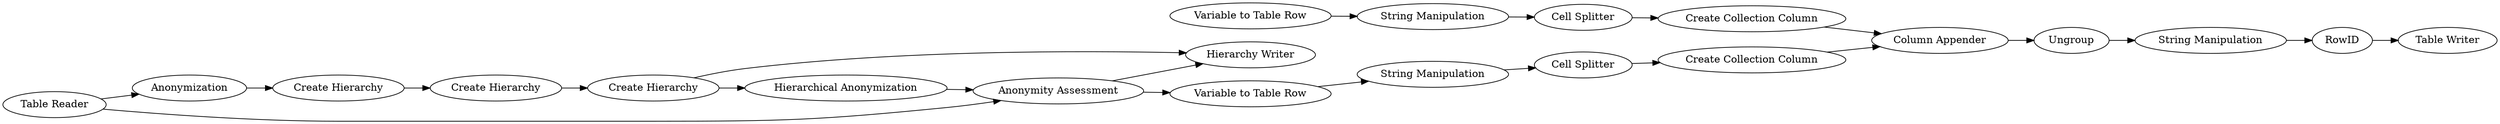 digraph {
	2445 -> 2451
	2523 -> 2529
	481 -> 2523
	2531 -> 2450
	2460 -> 2472
	2530 -> 2531
	484 -> 2530
	2529 -> 484
	484 -> 2535
	2454 -> 2455
	2446 -> 2459
	2419 -> 481
	2459 -> 2460
	2449 -> 2453
	2456 -> 2446
	2455 -> 2456
	2419 -> 2531
	2451 -> 2449
	2452 -> 2454
	2531 -> 2535
	2453 -> 2456
	2450 -> 2452
	2529 [label="Create Hierarchy"]
	2523 [label="Create Hierarchy"]
	2472 [label="Table Writer"]
	2456 [label="Column Appender"]
	2455 [label="Create Collection Column"]
	2460 [label=RowID]
	2454 [label="Cell Splitter"]
	2446 [label=Ungroup]
	484 [label="Create Hierarchy"]
	2452 [label="String Manipulation"]
	2451 [label="String Manipulation"]
	2530 [label="Hierarchical Anonymization"]
	481 [label=Anonymization]
	2450 [label="Variable to Table Row"]
	2449 [label="Cell Splitter"]
	2459 [label="String Manipulation"]
	2531 [label="Anonymity Assessment"]
	2445 [label="Variable to Table Row"]
	2453 [label="Create Collection Column"]
	2535 [label="Hierarchy Writer"]
	2419 [label="Table Reader"]
	rankdir=LR
}

